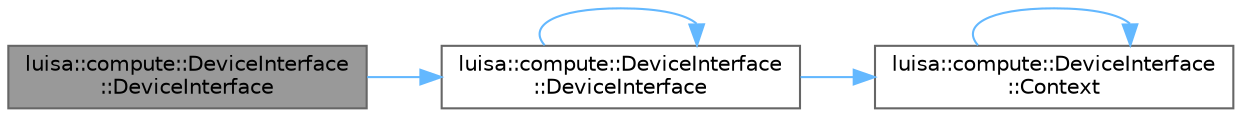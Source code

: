 digraph "luisa::compute::DeviceInterface::DeviceInterface"
{
 // LATEX_PDF_SIZE
  bgcolor="transparent";
  edge [fontname=Helvetica,fontsize=10,labelfontname=Helvetica,labelfontsize=10];
  node [fontname=Helvetica,fontsize=10,shape=box,height=0.2,width=0.4];
  rankdir="LR";
  Node1 [id="Node000001",label="luisa::compute::DeviceInterface\l::DeviceInterface",height=0.2,width=0.4,color="gray40", fillcolor="grey60", style="filled", fontcolor="black",tooltip=" "];
  Node1 -> Node2 [id="edge5_Node000001_Node000002",color="steelblue1",style="solid",tooltip=" "];
  Node2 [id="Node000002",label="luisa::compute::DeviceInterface\l::DeviceInterface",height=0.2,width=0.4,color="grey40", fillcolor="white", style="filled",URL="$classluisa_1_1compute_1_1_device_interface.html#a39cf237db47bf9ee8bbd63723b34da62",tooltip=" "];
  Node2 -> Node3 [id="edge6_Node000002_Node000003",color="steelblue1",style="solid",tooltip=" "];
  Node3 [id="Node000003",label="luisa::compute::DeviceInterface\l::Context",height=0.2,width=0.4,color="grey40", fillcolor="white", style="filled",URL="$classluisa_1_1compute_1_1_device_interface.html#ac26c806e60ca4a0547680edb68f6e39b",tooltip=" "];
  Node3 -> Node3 [id="edge7_Node000003_Node000003",color="steelblue1",style="solid",tooltip=" "];
  Node2 -> Node2 [id="edge8_Node000002_Node000002",color="steelblue1",style="solid",tooltip=" "];
}
